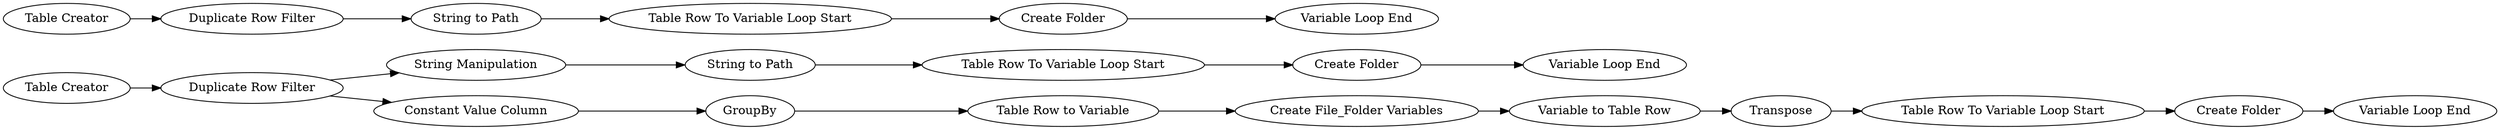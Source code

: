 digraph {
	"-4944832487349488720_32" [label="Create Folder"]
	"-4944832487349488720_22" [label="String Manipulation"]
	"-4944832487349488720_23" [label="Create File_Folder Variables"]
	"-4944832487349488720_2" [label="Duplicate Row Filter"]
	"-4944832487349488720_24" [label=GroupBy]
	"-4944832487349488720_26" [label="Table Row to Variable"]
	"-4944832487349488720_21" [label="Create Folder"]
	"-4944832487349488720_30" [label="Table Row To Variable Loop Start"]
	"-4944832487349488720_31" [label="Variable Loop End"]
	"-4944832487349488720_10" [label="String to Path"]
	"-4944832487349488720_19" [label="Table Creator"]
	"-4944832487349488720_25" [label="Constant Value Column"]
	"-4944832487349488720_28" [label="Variable to Table Row"]
	"-4944832487349488720_16" [label="String to Path"]
	"-4944832487349488720_17" [label="Table Row To Variable Loop Start"]
	"-4944832487349488720_15" [label="Variable Loop End"]
	"-4944832487349488720_18" [label="Duplicate Row Filter"]
	"-4944832487349488720_13" [label="Table Row To Variable Loop Start"]
	"-4944832487349488720_14" [label="Create Folder"]
	"-4944832487349488720_29" [label=Transpose]
	"-4944832487349488720_20" [label="Variable Loop End"]
	"-4944832487349488720_1" [label="Table Creator"]
	"-4944832487349488720_17" -> "-4944832487349488720_21"
	"-4944832487349488720_18" -> "-4944832487349488720_22"
	"-4944832487349488720_1" -> "-4944832487349488720_2"
	"-4944832487349488720_23" -> "-4944832487349488720_28"
	"-4944832487349488720_21" -> "-4944832487349488720_20"
	"-4944832487349488720_22" -> "-4944832487349488720_16"
	"-4944832487349488720_19" -> "-4944832487349488720_18"
	"-4944832487349488720_26" -> "-4944832487349488720_23"
	"-4944832487349488720_24" -> "-4944832487349488720_26"
	"-4944832487349488720_14" -> "-4944832487349488720_15"
	"-4944832487349488720_25" -> "-4944832487349488720_24"
	"-4944832487349488720_30" -> "-4944832487349488720_32"
	"-4944832487349488720_18" -> "-4944832487349488720_25"
	"-4944832487349488720_28" -> "-4944832487349488720_29"
	"-4944832487349488720_29" -> "-4944832487349488720_30"
	"-4944832487349488720_32" -> "-4944832487349488720_31"
	"-4944832487349488720_13" -> "-4944832487349488720_14"
	"-4944832487349488720_16" -> "-4944832487349488720_17"
	"-4944832487349488720_2" -> "-4944832487349488720_10"
	"-4944832487349488720_10" -> "-4944832487349488720_13"
	rankdir=LR
}
